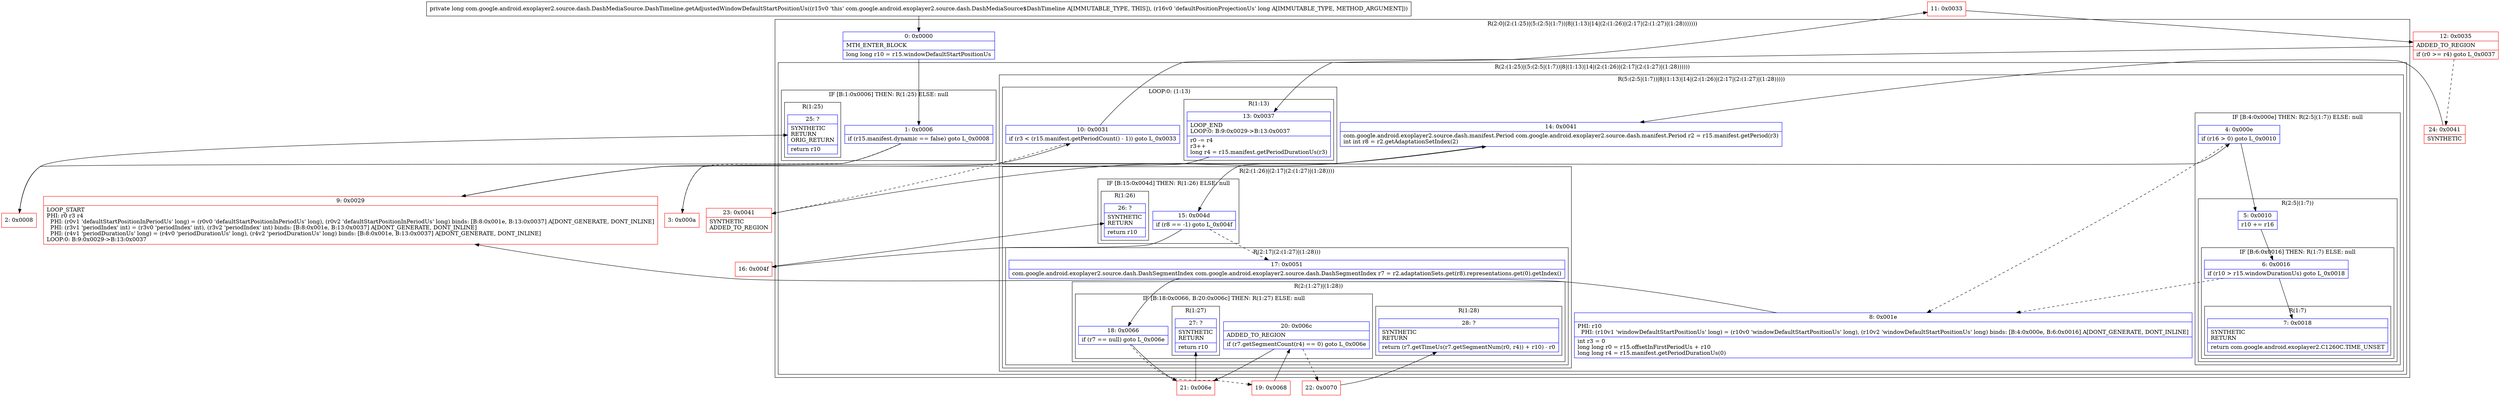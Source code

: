 digraph "CFG forcom.google.android.exoplayer2.source.dash.DashMediaSource.DashTimeline.getAdjustedWindowDefaultStartPositionUs(J)J" {
subgraph cluster_Region_1816710605 {
label = "R(2:0|(2:(1:25)|(5:(2:5|(1:7))|8|(1:13)|14|(2:(1:26)|(2:17|(2:(1:27)|(1:28)))))))";
node [shape=record,color=blue];
Node_0 [shape=record,label="{0\:\ 0x0000|MTH_ENTER_BLOCK\l|long long r10 = r15.windowDefaultStartPositionUs\l}"];
subgraph cluster_Region_534356286 {
label = "R(2:(1:25)|(5:(2:5|(1:7))|8|(1:13)|14|(2:(1:26)|(2:17|(2:(1:27)|(1:28))))))";
node [shape=record,color=blue];
subgraph cluster_IfRegion_1979030706 {
label = "IF [B:1:0x0006] THEN: R(1:25) ELSE: null";
node [shape=record,color=blue];
Node_1 [shape=record,label="{1\:\ 0x0006|if (r15.manifest.dynamic == false) goto L_0x0008\l}"];
subgraph cluster_Region_1714425327 {
label = "R(1:25)";
node [shape=record,color=blue];
Node_25 [shape=record,label="{25\:\ ?|SYNTHETIC\lRETURN\lORIG_RETURN\l|return r10\l}"];
}
}
subgraph cluster_Region_245498053 {
label = "R(5:(2:5|(1:7))|8|(1:13)|14|(2:(1:26)|(2:17|(2:(1:27)|(1:28)))))";
node [shape=record,color=blue];
subgraph cluster_IfRegion_1642431216 {
label = "IF [B:4:0x000e] THEN: R(2:5|(1:7)) ELSE: null";
node [shape=record,color=blue];
Node_4 [shape=record,label="{4\:\ 0x000e|if (r16 \> 0) goto L_0x0010\l}"];
subgraph cluster_Region_1658222605 {
label = "R(2:5|(1:7))";
node [shape=record,color=blue];
Node_5 [shape=record,label="{5\:\ 0x0010|r10 += r16\l}"];
subgraph cluster_IfRegion_233450049 {
label = "IF [B:6:0x0016] THEN: R(1:7) ELSE: null";
node [shape=record,color=blue];
Node_6 [shape=record,label="{6\:\ 0x0016|if (r10 \> r15.windowDurationUs) goto L_0x0018\l}"];
subgraph cluster_Region_1574230627 {
label = "R(1:7)";
node [shape=record,color=blue];
Node_7 [shape=record,label="{7\:\ 0x0018|SYNTHETIC\lRETURN\l|return com.google.android.exoplayer2.C1260C.TIME_UNSET\l}"];
}
}
}
}
Node_8 [shape=record,label="{8\:\ 0x001e|PHI: r10 \l  PHI: (r10v1 'windowDefaultStartPositionUs' long) = (r10v0 'windowDefaultStartPositionUs' long), (r10v2 'windowDefaultStartPositionUs' long) binds: [B:4:0x000e, B:6:0x0016] A[DONT_GENERATE, DONT_INLINE]\l|int r3 = 0\llong long r0 = r15.offsetInFirstPeriodUs + r10\llong long r4 = r15.manifest.getPeriodDurationUs(0)\l}"];
subgraph cluster_LoopRegion_1691398406 {
label = "LOOP:0: (1:13)";
node [shape=record,color=blue];
Node_10 [shape=record,label="{10\:\ 0x0031|if (r3 \< (r15.manifest.getPeriodCount() \- 1)) goto L_0x0033\l}"];
subgraph cluster_Region_1560792287 {
label = "R(1:13)";
node [shape=record,color=blue];
Node_13 [shape=record,label="{13\:\ 0x0037|LOOP_END\lLOOP:0: B:9:0x0029\-\>B:13:0x0037\l|r0 \-= r4\lr3++\llong r4 = r15.manifest.getPeriodDurationUs(r3)\l}"];
}
}
Node_14 [shape=record,label="{14\:\ 0x0041|com.google.android.exoplayer2.source.dash.manifest.Period com.google.android.exoplayer2.source.dash.manifest.Period r2 = r15.manifest.getPeriod(r3)\lint int r8 = r2.getAdaptationSetIndex(2)\l}"];
subgraph cluster_Region_265703606 {
label = "R(2:(1:26)|(2:17|(2:(1:27)|(1:28))))";
node [shape=record,color=blue];
subgraph cluster_IfRegion_1297484634 {
label = "IF [B:15:0x004d] THEN: R(1:26) ELSE: null";
node [shape=record,color=blue];
Node_15 [shape=record,label="{15\:\ 0x004d|if (r8 == \-1) goto L_0x004f\l}"];
subgraph cluster_Region_607031929 {
label = "R(1:26)";
node [shape=record,color=blue];
Node_26 [shape=record,label="{26\:\ ?|SYNTHETIC\lRETURN\l|return r10\l}"];
}
}
subgraph cluster_Region_777280379 {
label = "R(2:17|(2:(1:27)|(1:28)))";
node [shape=record,color=blue];
Node_17 [shape=record,label="{17\:\ 0x0051|com.google.android.exoplayer2.source.dash.DashSegmentIndex com.google.android.exoplayer2.source.dash.DashSegmentIndex r7 = r2.adaptationSets.get(r8).representations.get(0).getIndex()\l}"];
subgraph cluster_Region_1444896242 {
label = "R(2:(1:27)|(1:28))";
node [shape=record,color=blue];
subgraph cluster_IfRegion_1924190030 {
label = "IF [B:18:0x0066, B:20:0x006c] THEN: R(1:27) ELSE: null";
node [shape=record,color=blue];
Node_18 [shape=record,label="{18\:\ 0x0066|if (r7 == null) goto L_0x006e\l}"];
Node_20 [shape=record,label="{20\:\ 0x006c|ADDED_TO_REGION\l|if (r7.getSegmentCount(r4) == 0) goto L_0x006e\l}"];
subgraph cluster_Region_1969852641 {
label = "R(1:27)";
node [shape=record,color=blue];
Node_27 [shape=record,label="{27\:\ ?|SYNTHETIC\lRETURN\l|return r10\l}"];
}
}
subgraph cluster_Region_332444886 {
label = "R(1:28)";
node [shape=record,color=blue];
Node_28 [shape=record,label="{28\:\ ?|SYNTHETIC\lRETURN\l|return (r7.getTimeUs(r7.getSegmentNum(r0, r4)) + r10) \- r0\l}"];
}
}
}
}
}
}
}
Node_2 [shape=record,color=red,label="{2\:\ 0x0008}"];
Node_3 [shape=record,color=red,label="{3\:\ 0x000a}"];
Node_9 [shape=record,color=red,label="{9\:\ 0x0029|LOOP_START\lPHI: r0 r3 r4 \l  PHI: (r0v1 'defaultStartPositionInPeriodUs' long) = (r0v0 'defaultStartPositionInPeriodUs' long), (r0v2 'defaultStartPositionInPeriodUs' long) binds: [B:8:0x001e, B:13:0x0037] A[DONT_GENERATE, DONT_INLINE]\l  PHI: (r3v1 'periodIndex' int) = (r3v0 'periodIndex' int), (r3v2 'periodIndex' int) binds: [B:8:0x001e, B:13:0x0037] A[DONT_GENERATE, DONT_INLINE]\l  PHI: (r4v1 'periodDurationUs' long) = (r4v0 'periodDurationUs' long), (r4v2 'periodDurationUs' long) binds: [B:8:0x001e, B:13:0x0037] A[DONT_GENERATE, DONT_INLINE]\lLOOP:0: B:9:0x0029\-\>B:13:0x0037\l}"];
Node_11 [shape=record,color=red,label="{11\:\ 0x0033}"];
Node_12 [shape=record,color=red,label="{12\:\ 0x0035|ADDED_TO_REGION\l|if (r0 \>= r4) goto L_0x0037\l}"];
Node_16 [shape=record,color=red,label="{16\:\ 0x004f}"];
Node_19 [shape=record,color=red,label="{19\:\ 0x0068}"];
Node_21 [shape=record,color=red,label="{21\:\ 0x006e}"];
Node_22 [shape=record,color=red,label="{22\:\ 0x0070}"];
Node_23 [shape=record,color=red,label="{23\:\ 0x0041|SYNTHETIC\lADDED_TO_REGION\l}"];
Node_24 [shape=record,color=red,label="{24\:\ 0x0041|SYNTHETIC\l}"];
MethodNode[shape=record,label="{private long com.google.android.exoplayer2.source.dash.DashMediaSource.DashTimeline.getAdjustedWindowDefaultStartPositionUs((r15v0 'this' com.google.android.exoplayer2.source.dash.DashMediaSource$DashTimeline A[IMMUTABLE_TYPE, THIS]), (r16v0 'defaultPositionProjectionUs' long A[IMMUTABLE_TYPE, METHOD_ARGUMENT])) }"];
MethodNode -> Node_0;
Node_0 -> Node_1;
Node_1 -> Node_2;
Node_1 -> Node_3[style=dashed];
Node_4 -> Node_5;
Node_4 -> Node_8[style=dashed];
Node_5 -> Node_6;
Node_6 -> Node_7;
Node_6 -> Node_8[style=dashed];
Node_8 -> Node_9;
Node_10 -> Node_11;
Node_10 -> Node_23[style=dashed];
Node_13 -> Node_9;
Node_14 -> Node_15;
Node_15 -> Node_16;
Node_15 -> Node_17[style=dashed];
Node_17 -> Node_18;
Node_18 -> Node_19[style=dashed];
Node_18 -> Node_21;
Node_20 -> Node_21;
Node_20 -> Node_22[style=dashed];
Node_2 -> Node_25;
Node_3 -> Node_4;
Node_9 -> Node_10;
Node_11 -> Node_12;
Node_12 -> Node_13;
Node_12 -> Node_24[style=dashed];
Node_16 -> Node_26;
Node_19 -> Node_20;
Node_21 -> Node_27;
Node_22 -> Node_28;
Node_23 -> Node_14;
Node_24 -> Node_14;
}

